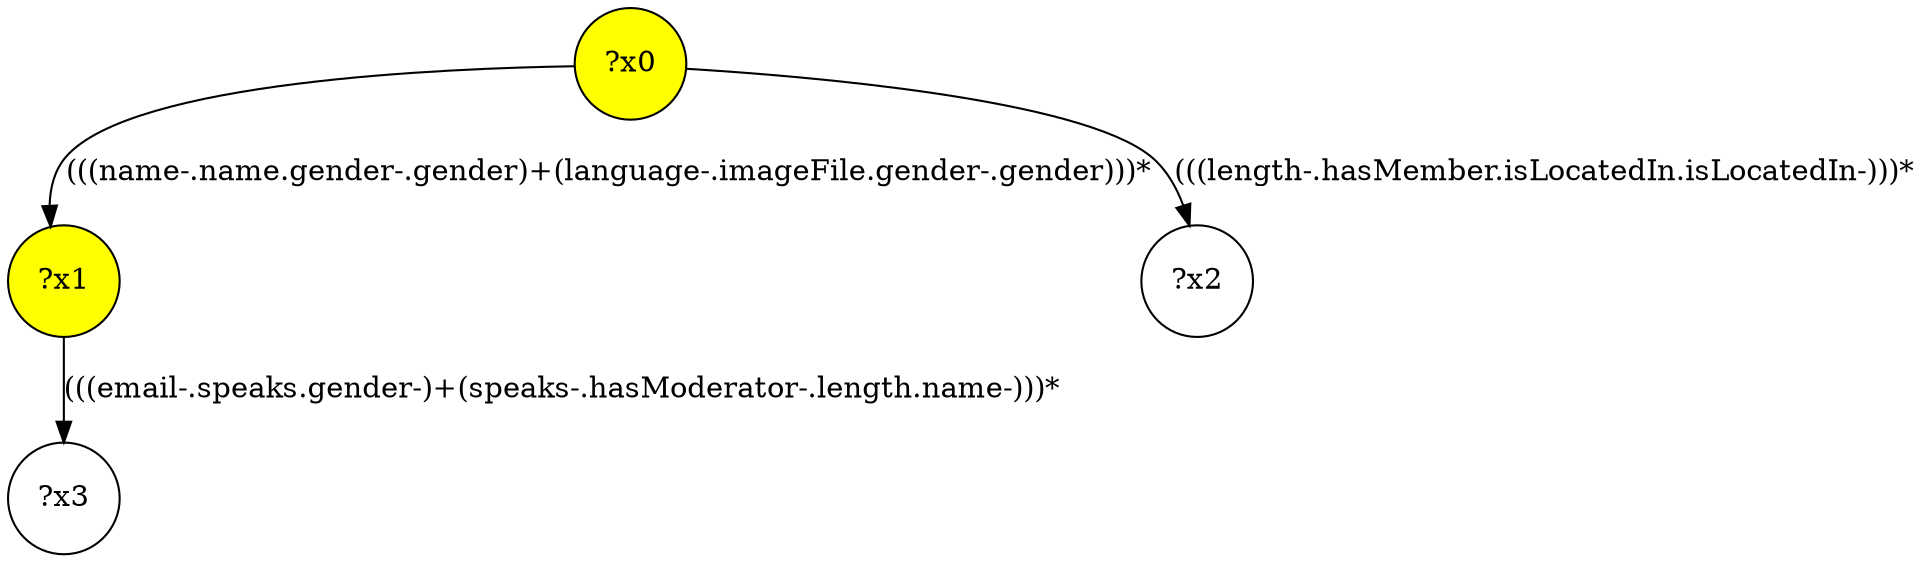 digraph g {
	x0 [fillcolor="yellow", style="filled," shape=circle, label="?x0"];
	x1 [fillcolor="yellow", style="filled," shape=circle, label="?x1"];
	x0 -> x1 [label="(((name-.name.gender-.gender)+(language-.imageFile.gender-.gender)))*"];
	x2 [shape=circle, label="?x2"];
	x0 -> x2 [label="(((length-.hasMember.isLocatedIn.isLocatedIn-)))*"];
	x3 [shape=circle, label="?x3"];
	x1 -> x3 [label="(((email-.speaks.gender-)+(speaks-.hasModerator-.length.name-)))*"];
}

